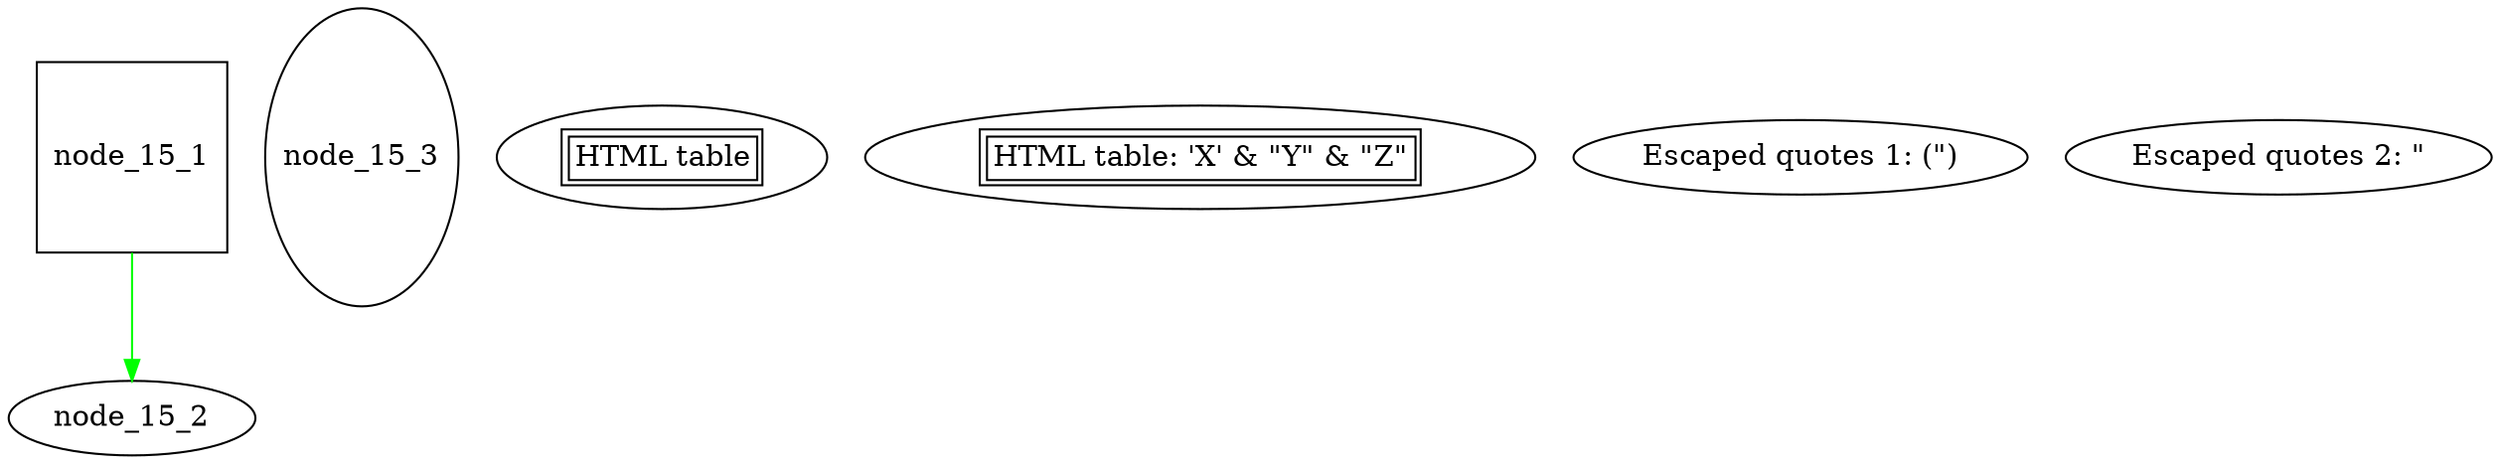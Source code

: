 digraph graph_15
{
	edge
	[
		"color" = "green",
	];

	node_15_1 [fillcolor = red shape = square,];
	node_15_2 ["size"    = "5,8"]
	node_15_3 [height    = "2"];
	node_15_4 [label     = <<table><tr><td>HTML table</td></tr></table>>]
	node_15_5 [label     = <<table><tr><td>'HTML table'</td></tr></table>>];
	node_15_5 [label     = <<table><tr><td>HTML table: 'X' &amp; "Y" &amp; "Z"</td></tr></table>>]
	node_15_6 [label     = "Escaped quotes 1: (\")"];
	node_15_7 [label     = "Escaped quotes 2: \""];

	node_15_1 -> node_15_2;
}
